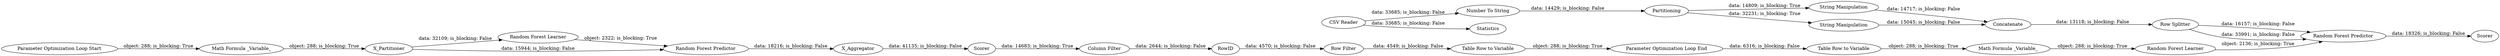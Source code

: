 digraph {
	"-8600214127458969014_169" [label="Column Filter"]
	"4583462327388010550_271" [label="Parameter Optimization Loop End"]
	"-8600214127458969014_166" [label="Table Row to Variable"]
	"-8600214127458969014_148" [label=Scorer]
	"4583462327388010550_429" [label="Random Forest Learner"]
	"4583462327388010550_270" [label=X_Aggregator]
	"350668700006075246_6" [label="String Manipulation"]
	"4583462327388010550_272" [label="Math Formula _Variable_"]
	"-8600214127458969014_168" [label=RowID]
	"-5587648764799621625_1" [label="CSV Reader"]
	"4583462327388010550_97" [label="Parameter Optimization Loop Start"]
	"4583462327388010550_431" [label="Random Forest Learner"]
	"350668700006075246_8" [label="Number To String"]
	"-5587648764799621625_429" [label=Statistics]
	"-5587648764799621625_148" [label=Scorer]
	"350668700006075246_3" [label="String Manipulation"]
	"4583462327388010550_98" [label="Math Formula _Variable_"]
	"4583462327388010550_267" [label="Table Row to Variable"]
	"4583462327388010550_432" [label="Random Forest Predictor"]
	"4583462327388010550_269" [label=X_Partitioner]
	"-5587648764799621625_425" [label="Row Splitter"]
	"350668700006075246_2" [label=Partitioning]
	"4583462327388010550_430" [label="Random Forest Predictor"]
	"-8600214127458969014_167" [label="Row Filter"]
	"350668700006075246_7" [label=Concatenate]
	"4583462327388010550_97" -> "4583462327388010550_98" [label="object: 288; is_blocking: True"]
	"4583462327388010550_431" -> "4583462327388010550_432" [label="object: 2136; is_blocking: True"]
	"-5587648764799621625_1" -> "-5587648764799621625_429" [label="data: 33685; is_blocking: False"]
	"4583462327388010550_267" -> "4583462327388010550_272" [label="object: 288; is_blocking: True"]
	"4583462327388010550_432" -> "-5587648764799621625_148" [label="data: 18326; is_blocking: False"]
	"350668700006075246_8" -> "350668700006075246_2" [label="data: 14429; is_blocking: False"]
	"-8600214127458969014_169" -> "-8600214127458969014_168" [label="data: 2644; is_blocking: False"]
	"4583462327388010550_271" -> "4583462327388010550_267" [label="data: 6316; is_blocking: False"]
	"-5587648764799621625_425" -> "4583462327388010550_432" [label="data: 16157; is_blocking: False"]
	"350668700006075246_7" -> "-5587648764799621625_425" [label="data: 13118; is_blocking: False"]
	"4583462327388010550_98" -> "4583462327388010550_269" [label="object: 288; is_blocking: True"]
	"350668700006075246_2" -> "350668700006075246_3" [label="data: 32231; is_blocking: True"]
	"4583462327388010550_269" -> "4583462327388010550_429" [label="data: 32109; is_blocking: False"]
	"-8600214127458969014_148" -> "-8600214127458969014_169" [label="data: 14683; is_blocking: True"]
	"-8600214127458969014_168" -> "-8600214127458969014_167" [label="data: 4570; is_blocking: False"]
	"4583462327388010550_272" -> "4583462327388010550_431" [label="object: 288; is_blocking: True"]
	"-5587648764799621625_1" -> "350668700006075246_8" [label="data: 33685; is_blocking: False"]
	"4583462327388010550_269" -> "4583462327388010550_430" [label="data: 15944; is_blocking: False"]
	"-5587648764799621625_425" -> "4583462327388010550_432" [label="data: 33991; is_blocking: False"]
	"350668700006075246_6" -> "350668700006075246_7" [label="data: 14717; is_blocking: False"]
	"350668700006075246_3" -> "350668700006075246_7" [label="data: 15045; is_blocking: False"]
	"4583462327388010550_429" -> "4583462327388010550_430" [label="object: 2322; is_blocking: True"]
	"-8600214127458969014_167" -> "-8600214127458969014_166" [label="data: 4549; is_blocking: False"]
	"350668700006075246_2" -> "350668700006075246_6" [label="data: 14809; is_blocking: True"]
	"4583462327388010550_270" -> "-8600214127458969014_148" [label="data: 41135; is_blocking: False"]
	"-8600214127458969014_166" -> "4583462327388010550_271" [label="object: 288; is_blocking: True"]
	"4583462327388010550_430" -> "4583462327388010550_270" [label="data: 18216; is_blocking: False"]
	rankdir=LR
}
